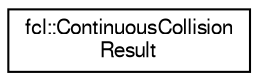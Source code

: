 digraph "Graphical Class Hierarchy"
{
  edge [fontname="FreeSans",fontsize="10",labelfontname="FreeSans",labelfontsize="10"];
  node [fontname="FreeSans",fontsize="10",shape=record];
  rankdir="LR";
  Node1 [label="fcl::ContinuousCollision\lResult",height=0.2,width=0.4,color="black", fillcolor="white", style="filled",URL="$a00039.html",tooltip="continuous collision result "];
}
